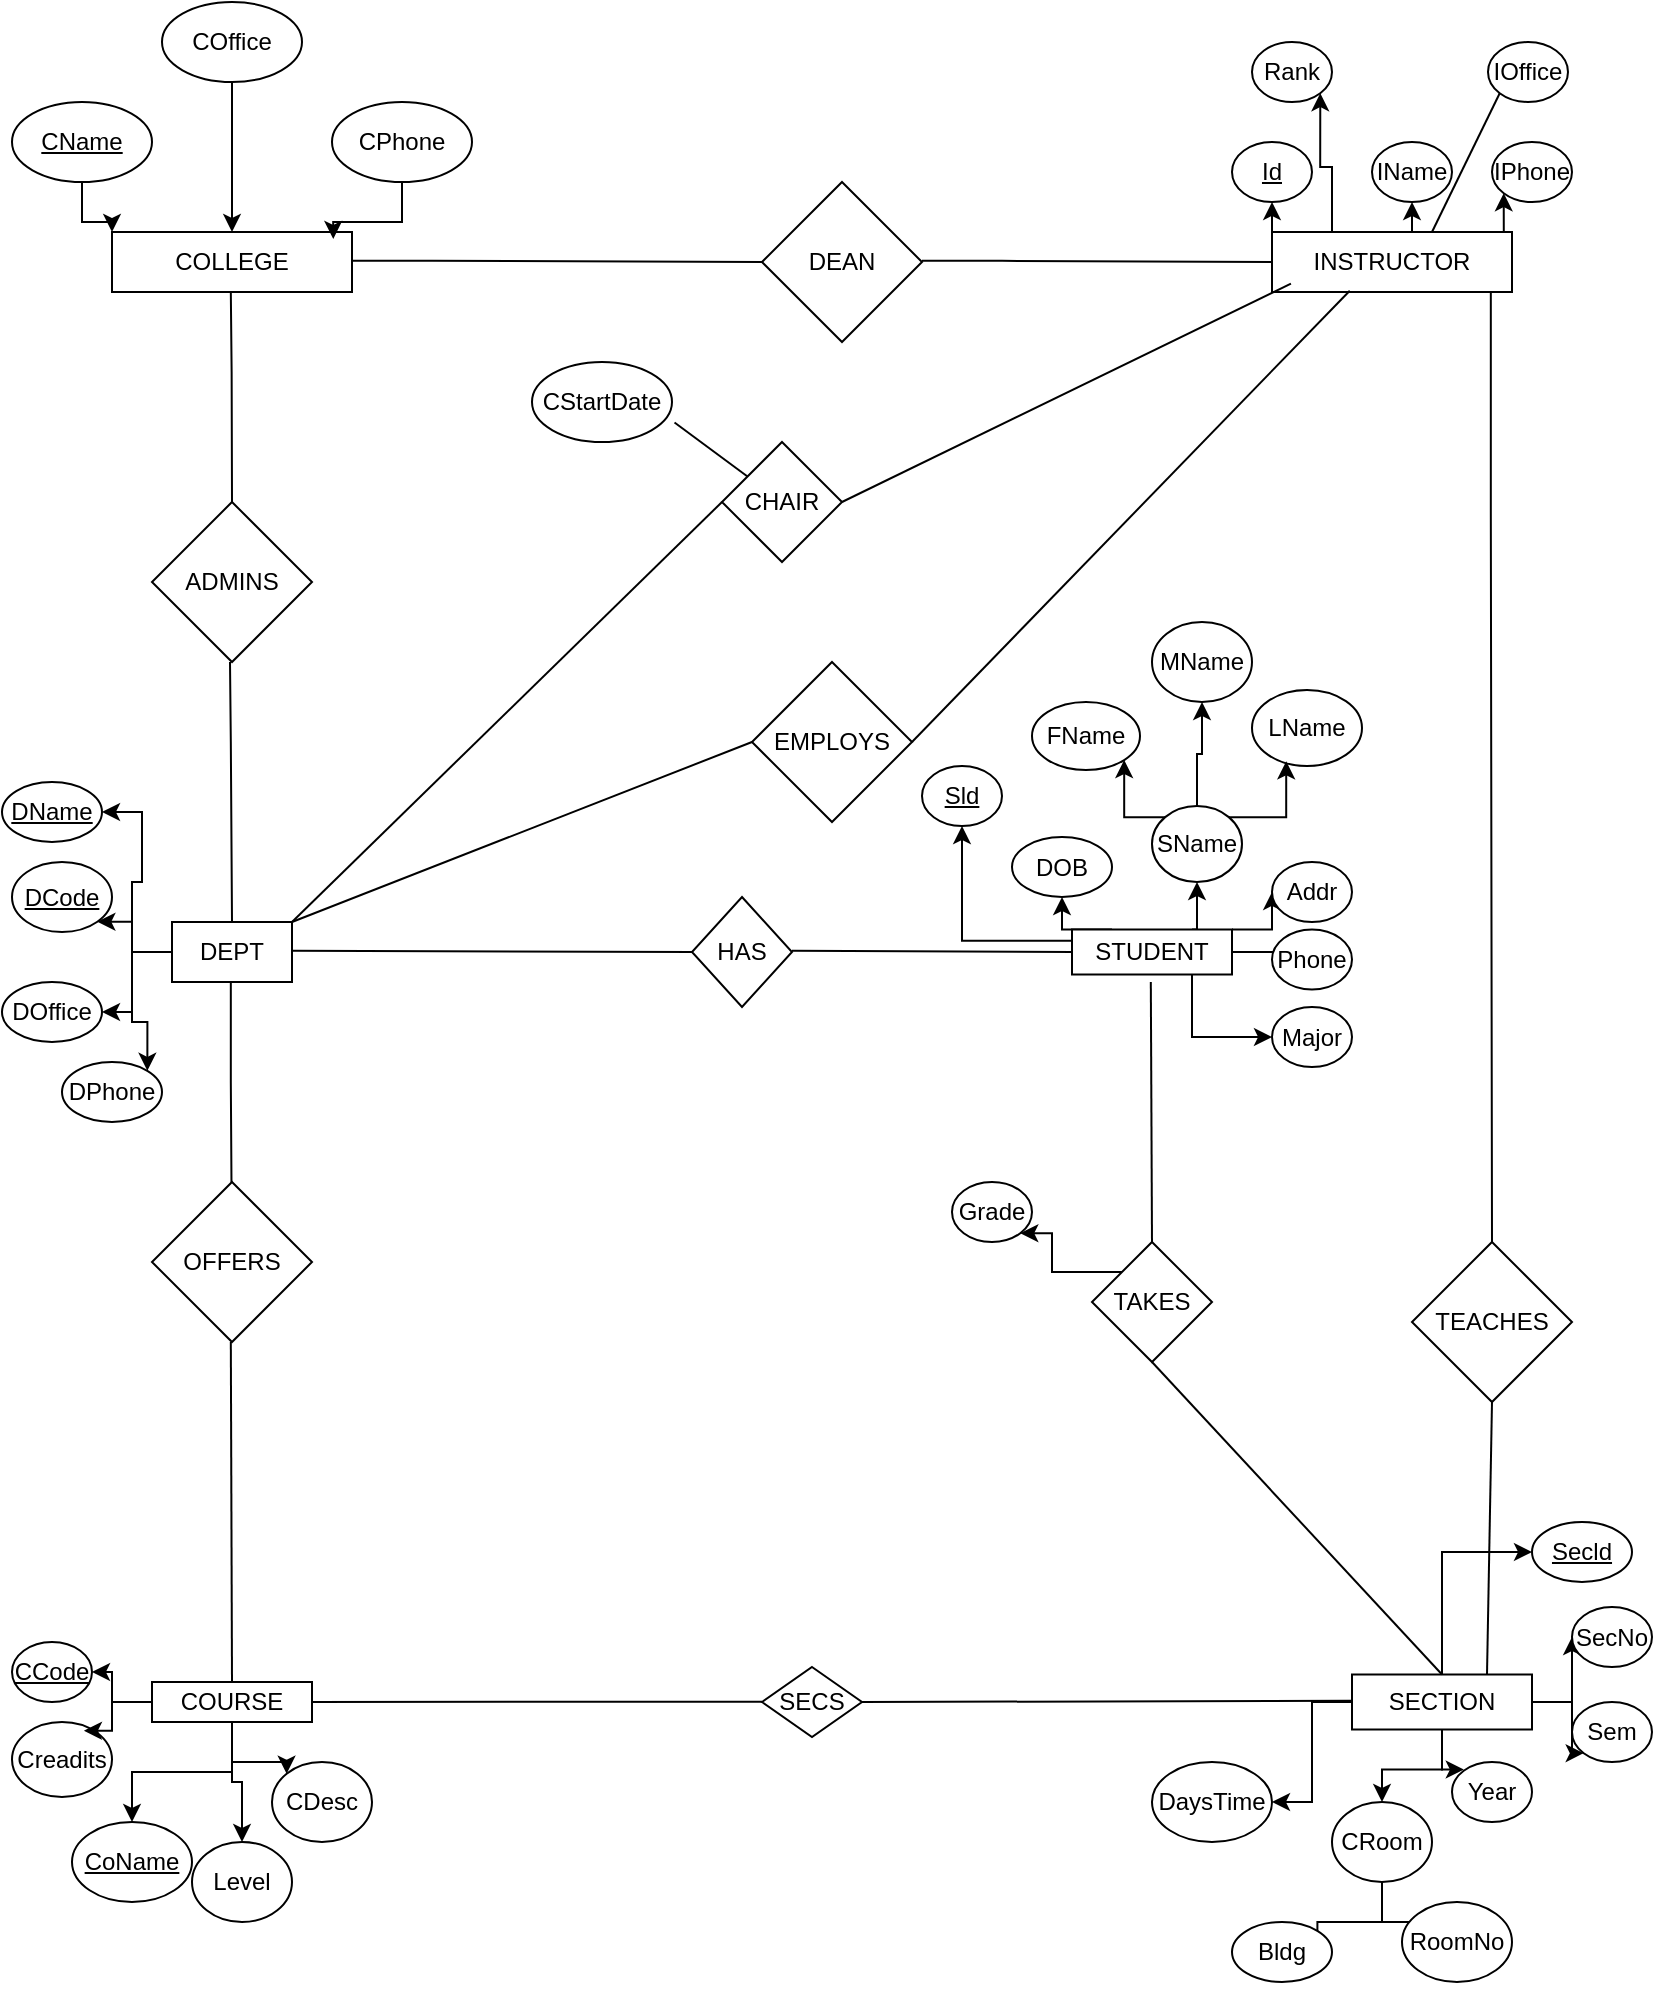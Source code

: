 <mxfile version="24.8.1">
  <diagram name="Page-1" id="UpC6zZpPmQkQuID6VJn3">
    <mxGraphModel dx="1687" dy="908" grid="1" gridSize="10" guides="1" tooltips="1" connect="1" arrows="1" fold="1" page="1" pageScale="1" pageWidth="850" pageHeight="1100" math="0" shadow="0">
      <root>
        <mxCell id="0" />
        <mxCell id="1" parent="0" />
        <mxCell id="8a59v6a5dDPZUjSK55P6-1" value="DEAN" style="rhombus;whiteSpace=wrap;html=1;" vertex="1" parent="1">
          <mxGeometry x="385" y="120" width="80" height="80" as="geometry" />
        </mxCell>
        <mxCell id="8a59v6a5dDPZUjSK55P6-127" style="edgeStyle=orthogonalEdgeStyle;rounded=0;orthogonalLoop=1;jettySize=auto;html=1;exitX=0;exitY=0;exitDx=0;exitDy=0;entryX=0.5;entryY=1;entryDx=0;entryDy=0;" edge="1" parent="1" source="8a59v6a5dDPZUjSK55P6-2" target="8a59v6a5dDPZUjSK55P6-47">
          <mxGeometry relative="1" as="geometry" />
        </mxCell>
        <mxCell id="8a59v6a5dDPZUjSK55P6-128" style="edgeStyle=orthogonalEdgeStyle;rounded=0;orthogonalLoop=1;jettySize=auto;html=1;exitX=1;exitY=0;exitDx=0;exitDy=0;entryX=0;entryY=1;entryDx=0;entryDy=0;" edge="1" parent="1" source="8a59v6a5dDPZUjSK55P6-2" target="8a59v6a5dDPZUjSK55P6-50">
          <mxGeometry relative="1" as="geometry" />
        </mxCell>
        <mxCell id="8a59v6a5dDPZUjSK55P6-130" style="edgeStyle=orthogonalEdgeStyle;rounded=0;orthogonalLoop=1;jettySize=auto;html=1;exitX=0.5;exitY=0;exitDx=0;exitDy=0;entryX=0.5;entryY=1;entryDx=0;entryDy=0;" edge="1" parent="1" source="8a59v6a5dDPZUjSK55P6-2" target="8a59v6a5dDPZUjSK55P6-44">
          <mxGeometry relative="1" as="geometry" />
        </mxCell>
        <mxCell id="8a59v6a5dDPZUjSK55P6-136" style="edgeStyle=orthogonalEdgeStyle;rounded=0;orthogonalLoop=1;jettySize=auto;html=1;exitX=0.25;exitY=0;exitDx=0;exitDy=0;entryX=1;entryY=1;entryDx=0;entryDy=0;" edge="1" parent="1" source="8a59v6a5dDPZUjSK55P6-2" target="8a59v6a5dDPZUjSK55P6-43">
          <mxGeometry relative="1" as="geometry" />
        </mxCell>
        <mxCell id="8a59v6a5dDPZUjSK55P6-2" value="INSTRUCTOR" style="rounded=0;whiteSpace=wrap;html=1;" vertex="1" parent="1">
          <mxGeometry x="640" y="145" width="120" height="30" as="geometry" />
        </mxCell>
        <mxCell id="8a59v6a5dDPZUjSK55P6-4" value="COLLEGE" style="rounded=0;whiteSpace=wrap;html=1;" vertex="1" parent="1">
          <mxGeometry x="60" y="145" width="120" height="30" as="geometry" />
        </mxCell>
        <mxCell id="8a59v6a5dDPZUjSK55P6-5" value="ADMINS" style="rhombus;whiteSpace=wrap;html=1;" vertex="1" parent="1">
          <mxGeometry x="80" y="280" width="80" height="80" as="geometry" />
        </mxCell>
        <mxCell id="8a59v6a5dDPZUjSK55P6-91" style="edgeStyle=orthogonalEdgeStyle;rounded=0;orthogonalLoop=1;jettySize=auto;html=1;entryX=1;entryY=0.5;entryDx=0;entryDy=0;" edge="1" parent="1" source="8a59v6a5dDPZUjSK55P6-6" target="8a59v6a5dDPZUjSK55P6-65">
          <mxGeometry relative="1" as="geometry" />
        </mxCell>
        <mxCell id="8a59v6a5dDPZUjSK55P6-92" style="edgeStyle=orthogonalEdgeStyle;rounded=0;orthogonalLoop=1;jettySize=auto;html=1;entryX=1;entryY=1;entryDx=0;entryDy=0;" edge="1" parent="1" source="8a59v6a5dDPZUjSK55P6-6" target="8a59v6a5dDPZUjSK55P6-66">
          <mxGeometry relative="1" as="geometry" />
        </mxCell>
        <mxCell id="8a59v6a5dDPZUjSK55P6-93" style="edgeStyle=orthogonalEdgeStyle;rounded=0;orthogonalLoop=1;jettySize=auto;html=1;entryX=1;entryY=0.5;entryDx=0;entryDy=0;" edge="1" parent="1" source="8a59v6a5dDPZUjSK55P6-6" target="8a59v6a5dDPZUjSK55P6-67">
          <mxGeometry relative="1" as="geometry" />
        </mxCell>
        <mxCell id="8a59v6a5dDPZUjSK55P6-96" style="edgeStyle=orthogonalEdgeStyle;rounded=0;orthogonalLoop=1;jettySize=auto;html=1;entryX=1;entryY=0;entryDx=0;entryDy=0;" edge="1" parent="1" source="8a59v6a5dDPZUjSK55P6-6" target="8a59v6a5dDPZUjSK55P6-68">
          <mxGeometry relative="1" as="geometry" />
        </mxCell>
        <mxCell id="8a59v6a5dDPZUjSK55P6-6" value="DEPT" style="rounded=0;whiteSpace=wrap;html=1;" vertex="1" parent="1">
          <mxGeometry x="90" y="490" width="60" height="30" as="geometry" />
        </mxCell>
        <mxCell id="8a59v6a5dDPZUjSK55P6-7" value="HAS" style="rhombus;whiteSpace=wrap;html=1;" vertex="1" parent="1">
          <mxGeometry x="350" y="477.5" width="50" height="55" as="geometry" />
        </mxCell>
        <mxCell id="8a59v6a5dDPZUjSK55P6-115" style="edgeStyle=orthogonalEdgeStyle;rounded=0;orthogonalLoop=1;jettySize=auto;html=1;exitX=1;exitY=0.5;exitDx=0;exitDy=0;entryX=0;entryY=0;entryDx=0;entryDy=0;" edge="1" parent="1" source="8a59v6a5dDPZUjSK55P6-8" target="8a59v6a5dDPZUjSK55P6-77">
          <mxGeometry relative="1" as="geometry" />
        </mxCell>
        <mxCell id="8a59v6a5dDPZUjSK55P6-117" style="edgeStyle=orthogonalEdgeStyle;rounded=0;orthogonalLoop=1;jettySize=auto;html=1;exitX=1;exitY=0;exitDx=0;exitDy=0;entryX=0;entryY=0.5;entryDx=0;entryDy=0;" edge="1" parent="1" source="8a59v6a5dDPZUjSK55P6-8" target="8a59v6a5dDPZUjSK55P6-75">
          <mxGeometry relative="1" as="geometry" />
        </mxCell>
        <mxCell id="8a59v6a5dDPZUjSK55P6-119" style="edgeStyle=orthogonalEdgeStyle;rounded=0;orthogonalLoop=1;jettySize=auto;html=1;exitX=0.75;exitY=1;exitDx=0;exitDy=0;entryX=0;entryY=0.5;entryDx=0;entryDy=0;" edge="1" parent="1" source="8a59v6a5dDPZUjSK55P6-8" target="8a59v6a5dDPZUjSK55P6-72">
          <mxGeometry relative="1" as="geometry" />
        </mxCell>
        <mxCell id="8a59v6a5dDPZUjSK55P6-120" style="edgeStyle=orthogonalEdgeStyle;rounded=0;orthogonalLoop=1;jettySize=auto;html=1;exitX=0.25;exitY=0;exitDx=0;exitDy=0;entryX=0.5;entryY=1;entryDx=0;entryDy=0;" edge="1" parent="1" source="8a59v6a5dDPZUjSK55P6-8" target="8a59v6a5dDPZUjSK55P6-71">
          <mxGeometry relative="1" as="geometry" />
        </mxCell>
        <mxCell id="8a59v6a5dDPZUjSK55P6-121" style="edgeStyle=orthogonalEdgeStyle;rounded=0;orthogonalLoop=1;jettySize=auto;html=1;exitX=0.75;exitY=0;exitDx=0;exitDy=0;entryX=0.5;entryY=1;entryDx=0;entryDy=0;" edge="1" parent="1" source="8a59v6a5dDPZUjSK55P6-8" target="8a59v6a5dDPZUjSK55P6-78">
          <mxGeometry relative="1" as="geometry" />
        </mxCell>
        <mxCell id="8a59v6a5dDPZUjSK55P6-122" style="edgeStyle=orthogonalEdgeStyle;rounded=0;orthogonalLoop=1;jettySize=auto;html=1;exitX=0;exitY=0.25;exitDx=0;exitDy=0;entryX=0.5;entryY=1;entryDx=0;entryDy=0;" edge="1" parent="1" source="8a59v6a5dDPZUjSK55P6-8" target="8a59v6a5dDPZUjSK55P6-70">
          <mxGeometry relative="1" as="geometry" />
        </mxCell>
        <mxCell id="8a59v6a5dDPZUjSK55P6-8" value="STUDENT" style="rounded=0;whiteSpace=wrap;html=1;" vertex="1" parent="1">
          <mxGeometry x="540" y="493.75" width="80" height="22.5" as="geometry" />
        </mxCell>
        <mxCell id="8a59v6a5dDPZUjSK55P6-9" value="EMPLOYS" style="rhombus;whiteSpace=wrap;html=1;" vertex="1" parent="1">
          <mxGeometry x="380" y="360" width="80" height="80" as="geometry" />
        </mxCell>
        <mxCell id="8a59v6a5dDPZUjSK55P6-10" value="CHAIR" style="rhombus;whiteSpace=wrap;html=1;" vertex="1" parent="1">
          <mxGeometry x="365" y="250" width="60" height="60" as="geometry" />
        </mxCell>
        <mxCell id="8a59v6a5dDPZUjSK55P6-11" value="OFFERS" style="rhombus;whiteSpace=wrap;html=1;" vertex="1" parent="1">
          <mxGeometry x="80" y="620" width="80" height="80" as="geometry" />
        </mxCell>
        <mxCell id="8a59v6a5dDPZUjSK55P6-97" style="edgeStyle=orthogonalEdgeStyle;rounded=0;orthogonalLoop=1;jettySize=auto;html=1;entryX=1;entryY=0.5;entryDx=0;entryDy=0;" edge="1" parent="1" source="8a59v6a5dDPZUjSK55P6-12" target="8a59v6a5dDPZUjSK55P6-64">
          <mxGeometry relative="1" as="geometry" />
        </mxCell>
        <mxCell id="8a59v6a5dDPZUjSK55P6-100" style="edgeStyle=orthogonalEdgeStyle;rounded=0;orthogonalLoop=1;jettySize=auto;html=1;" edge="1" parent="1" source="8a59v6a5dDPZUjSK55P6-12" target="8a59v6a5dDPZUjSK55P6-62">
          <mxGeometry relative="1" as="geometry" />
        </mxCell>
        <mxCell id="8a59v6a5dDPZUjSK55P6-101" style="edgeStyle=orthogonalEdgeStyle;rounded=0;orthogonalLoop=1;jettySize=auto;html=1;entryX=0.5;entryY=0;entryDx=0;entryDy=0;" edge="1" parent="1" source="8a59v6a5dDPZUjSK55P6-12" target="8a59v6a5dDPZUjSK55P6-61">
          <mxGeometry relative="1" as="geometry" />
        </mxCell>
        <mxCell id="8a59v6a5dDPZUjSK55P6-103" style="edgeStyle=orthogonalEdgeStyle;rounded=0;orthogonalLoop=1;jettySize=auto;html=1;entryX=0;entryY=0;entryDx=0;entryDy=0;" edge="1" parent="1" source="8a59v6a5dDPZUjSK55P6-12" target="8a59v6a5dDPZUjSK55P6-60">
          <mxGeometry relative="1" as="geometry" />
        </mxCell>
        <mxCell id="8a59v6a5dDPZUjSK55P6-12" value="COURSE" style="rounded=0;whiteSpace=wrap;html=1;" vertex="1" parent="1">
          <mxGeometry x="80" y="870" width="80" height="20" as="geometry" />
        </mxCell>
        <mxCell id="8a59v6a5dDPZUjSK55P6-13" value="SECS" style="rhombus;whiteSpace=wrap;html=1;" vertex="1" parent="1">
          <mxGeometry x="385" y="862.5" width="50" height="35" as="geometry" />
        </mxCell>
        <mxCell id="8a59v6a5dDPZUjSK55P6-104" style="edgeStyle=orthogonalEdgeStyle;rounded=0;orthogonalLoop=1;jettySize=auto;html=1;entryX=0;entryY=0.5;entryDx=0;entryDy=0;" edge="1" parent="1" source="8a59v6a5dDPZUjSK55P6-14" target="8a59v6a5dDPZUjSK55P6-51">
          <mxGeometry relative="1" as="geometry" />
        </mxCell>
        <mxCell id="8a59v6a5dDPZUjSK55P6-106" style="edgeStyle=orthogonalEdgeStyle;rounded=0;orthogonalLoop=1;jettySize=auto;html=1;entryX=0;entryY=0.5;entryDx=0;entryDy=0;" edge="1" parent="1" source="8a59v6a5dDPZUjSK55P6-14" target="8a59v6a5dDPZUjSK55P6-53">
          <mxGeometry relative="1" as="geometry" />
        </mxCell>
        <mxCell id="8a59v6a5dDPZUjSK55P6-107" style="edgeStyle=orthogonalEdgeStyle;rounded=0;orthogonalLoop=1;jettySize=auto;html=1;entryX=0;entryY=1;entryDx=0;entryDy=0;" edge="1" parent="1" source="8a59v6a5dDPZUjSK55P6-14" target="8a59v6a5dDPZUjSK55P6-54">
          <mxGeometry relative="1" as="geometry" />
        </mxCell>
        <mxCell id="8a59v6a5dDPZUjSK55P6-108" style="edgeStyle=orthogonalEdgeStyle;rounded=0;orthogonalLoop=1;jettySize=auto;html=1;entryX=0;entryY=0;entryDx=0;entryDy=0;" edge="1" parent="1" source="8a59v6a5dDPZUjSK55P6-14" target="8a59v6a5dDPZUjSK55P6-55">
          <mxGeometry relative="1" as="geometry" />
        </mxCell>
        <mxCell id="8a59v6a5dDPZUjSK55P6-109" style="edgeStyle=orthogonalEdgeStyle;rounded=0;orthogonalLoop=1;jettySize=auto;html=1;entryX=1;entryY=0.5;entryDx=0;entryDy=0;" edge="1" parent="1" source="8a59v6a5dDPZUjSK55P6-14" target="8a59v6a5dDPZUjSK55P6-57">
          <mxGeometry relative="1" as="geometry" />
        </mxCell>
        <mxCell id="8a59v6a5dDPZUjSK55P6-110" style="edgeStyle=orthogonalEdgeStyle;rounded=0;orthogonalLoop=1;jettySize=auto;html=1;entryX=0.5;entryY=0;entryDx=0;entryDy=0;" edge="1" parent="1" source="8a59v6a5dDPZUjSK55P6-14" target="8a59v6a5dDPZUjSK55P6-56">
          <mxGeometry relative="1" as="geometry" />
        </mxCell>
        <mxCell id="8a59v6a5dDPZUjSK55P6-14" value="SECTION" style="rounded=0;whiteSpace=wrap;html=1;" vertex="1" parent="1">
          <mxGeometry x="680" y="866.25" width="90" height="27.5" as="geometry" />
        </mxCell>
        <mxCell id="8a59v6a5dDPZUjSK55P6-15" value="TEACHES" style="rhombus;whiteSpace=wrap;html=1;" vertex="1" parent="1">
          <mxGeometry x="710" y="650" width="80" height="80" as="geometry" />
        </mxCell>
        <mxCell id="8a59v6a5dDPZUjSK55P6-126" style="edgeStyle=orthogonalEdgeStyle;rounded=0;orthogonalLoop=1;jettySize=auto;html=1;exitX=0;exitY=0;exitDx=0;exitDy=0;entryX=1;entryY=1;entryDx=0;entryDy=0;" edge="1" parent="1" source="8a59v6a5dDPZUjSK55P6-16" target="8a59v6a5dDPZUjSK55P6-79">
          <mxGeometry relative="1" as="geometry" />
        </mxCell>
        <mxCell id="8a59v6a5dDPZUjSK55P6-16" value="TAKES" style="rhombus;whiteSpace=wrap;html=1;" vertex="1" parent="1">
          <mxGeometry x="550" y="650" width="60" height="60" as="geometry" />
        </mxCell>
        <mxCell id="8a59v6a5dDPZUjSK55P6-19" value="" style="endArrow=none;html=1;rounded=0;entryX=0;entryY=0.5;entryDx=0;entryDy=0;" edge="1" parent="1" target="8a59v6a5dDPZUjSK55P6-1">
          <mxGeometry width="50" height="50" relative="1" as="geometry">
            <mxPoint x="180" y="159.41" as="sourcePoint" />
            <mxPoint x="240" y="159.41" as="targetPoint" />
            <Array as="points">
              <mxPoint x="220" y="159.41" />
            </Array>
          </mxGeometry>
        </mxCell>
        <mxCell id="8a59v6a5dDPZUjSK55P6-20" value="" style="endArrow=none;html=1;rounded=0;entryX=0;entryY=0.5;entryDx=0;entryDy=0;" edge="1" parent="1" target="8a59v6a5dDPZUjSK55P6-2">
          <mxGeometry width="50" height="50" relative="1" as="geometry">
            <mxPoint x="465" y="159.41" as="sourcePoint" />
            <mxPoint x="600" y="160.41" as="targetPoint" />
            <Array as="points">
              <mxPoint x="505" y="159.41" />
            </Array>
          </mxGeometry>
        </mxCell>
        <mxCell id="8a59v6a5dDPZUjSK55P6-21" value="" style="endArrow=none;html=1;rounded=0;exitX=0.5;exitY=0;exitDx=0;exitDy=0;" edge="1" parent="1" source="8a59v6a5dDPZUjSK55P6-15">
          <mxGeometry width="50" height="50" relative="1" as="geometry">
            <mxPoint x="749.41" y="335" as="sourcePoint" />
            <mxPoint x="749.41" y="175" as="targetPoint" />
            <Array as="points">
              <mxPoint x="749.41" y="285" />
            </Array>
          </mxGeometry>
        </mxCell>
        <mxCell id="8a59v6a5dDPZUjSK55P6-23" value="" style="endArrow=none;html=1;rounded=0;exitX=0.75;exitY=0;exitDx=0;exitDy=0;" edge="1" parent="1" source="8a59v6a5dDPZUjSK55P6-14">
          <mxGeometry width="50" height="50" relative="1" as="geometry">
            <mxPoint x="750" y="830" as="sourcePoint" />
            <mxPoint x="750" y="730" as="targetPoint" />
          </mxGeometry>
        </mxCell>
        <mxCell id="8a59v6a5dDPZUjSK55P6-24" value="" style="endArrow=none;html=1;rounded=0;exitX=1;exitY=0.5;exitDx=0;exitDy=0;" edge="1" parent="1" source="8a59v6a5dDPZUjSK55P6-13">
          <mxGeometry width="50" height="50" relative="1" as="geometry">
            <mxPoint x="590" y="879.41" as="sourcePoint" />
            <mxPoint x="680" y="879.41" as="targetPoint" />
          </mxGeometry>
        </mxCell>
        <mxCell id="8a59v6a5dDPZUjSK55P6-25" value="" style="endArrow=none;html=1;rounded=0;exitX=1;exitY=0.5;exitDx=0;exitDy=0;" edge="1" parent="1" source="8a59v6a5dDPZUjSK55P6-12">
          <mxGeometry width="50" height="50" relative="1" as="geometry">
            <mxPoint x="215" y="879.41" as="sourcePoint" />
            <mxPoint x="385" y="879.82" as="targetPoint" />
          </mxGeometry>
        </mxCell>
        <mxCell id="8a59v6a5dDPZUjSK55P6-26" value="" style="endArrow=none;html=1;rounded=0;exitX=0.5;exitY=0;exitDx=0;exitDy=0;" edge="1" parent="1" source="8a59v6a5dDPZUjSK55P6-12">
          <mxGeometry width="50" height="50" relative="1" as="geometry">
            <mxPoint x="119.41" y="770" as="sourcePoint" />
            <mxPoint x="119.41" y="700" as="targetPoint" />
          </mxGeometry>
        </mxCell>
        <mxCell id="8a59v6a5dDPZUjSK55P6-27" value="" style="endArrow=none;html=1;rounded=0;" edge="1" parent="1" source="8a59v6a5dDPZUjSK55P6-11">
          <mxGeometry width="50" height="50" relative="1" as="geometry">
            <mxPoint x="119" y="600" as="sourcePoint" />
            <mxPoint x="119.41" y="520" as="targetPoint" />
            <Array as="points">
              <mxPoint x="119.41" y="570" />
            </Array>
          </mxGeometry>
        </mxCell>
        <mxCell id="8a59v6a5dDPZUjSK55P6-29" value="" style="endArrow=none;html=1;rounded=0;exitX=0.5;exitY=0;exitDx=0;exitDy=0;" edge="1" parent="1" source="8a59v6a5dDPZUjSK55P6-6">
          <mxGeometry width="50" height="50" relative="1" as="geometry">
            <mxPoint x="120" y="450" as="sourcePoint" />
            <mxPoint x="119" y="360" as="targetPoint" />
            <Array as="points">
              <mxPoint x="119.41" y="400" />
            </Array>
          </mxGeometry>
        </mxCell>
        <mxCell id="8a59v6a5dDPZUjSK55P6-30" value="" style="endArrow=none;html=1;rounded=0;exitX=0.5;exitY=0;exitDx=0;exitDy=0;" edge="1" parent="1" source="8a59v6a5dDPZUjSK55P6-5">
          <mxGeometry width="50" height="50" relative="1" as="geometry">
            <mxPoint x="119" y="270" as="sourcePoint" />
            <mxPoint x="119.41" y="175" as="targetPoint" />
            <Array as="points">
              <mxPoint x="119.82" y="215" />
            </Array>
          </mxGeometry>
        </mxCell>
        <mxCell id="8a59v6a5dDPZUjSK55P6-31" value="" style="endArrow=none;html=1;rounded=0;entryX=0;entryY=0.5;entryDx=0;entryDy=0;" edge="1" parent="1" target="8a59v6a5dDPZUjSK55P6-7">
          <mxGeometry width="50" height="50" relative="1" as="geometry">
            <mxPoint x="150" y="504.41" as="sourcePoint" />
            <mxPoint x="240" y="504.41" as="targetPoint" />
          </mxGeometry>
        </mxCell>
        <mxCell id="8a59v6a5dDPZUjSK55P6-32" value="" style="endArrow=none;html=1;rounded=0;" edge="1" parent="1">
          <mxGeometry width="50" height="50" relative="1" as="geometry">
            <mxPoint x="400" y="504.41" as="sourcePoint" />
            <mxPoint x="540" y="505" as="targetPoint" />
          </mxGeometry>
        </mxCell>
        <mxCell id="8a59v6a5dDPZUjSK55P6-33" value="" style="endArrow=none;html=1;rounded=0;exitX=0.5;exitY=0;exitDx=0;exitDy=0;" edge="1" parent="1" source="8a59v6a5dDPZUjSK55P6-16">
          <mxGeometry width="50" height="50" relative="1" as="geometry">
            <mxPoint x="579.41" y="625" as="sourcePoint" />
            <mxPoint x="579.41" y="520" as="targetPoint" />
          </mxGeometry>
        </mxCell>
        <mxCell id="8a59v6a5dDPZUjSK55P6-34" value="" style="endArrow=none;html=1;rounded=0;exitX=0.5;exitY=0;exitDx=0;exitDy=0;" edge="1" parent="1" source="8a59v6a5dDPZUjSK55P6-14">
          <mxGeometry width="50" height="50" relative="1" as="geometry">
            <mxPoint x="650" y="790" as="sourcePoint" />
            <mxPoint x="580" y="710" as="targetPoint" />
          </mxGeometry>
        </mxCell>
        <mxCell id="8a59v6a5dDPZUjSK55P6-35" value="" style="endArrow=none;html=1;rounded=0;entryX=0.324;entryY=0.978;entryDx=0;entryDy=0;entryPerimeter=0;" edge="1" parent="1" target="8a59v6a5dDPZUjSK55P6-2">
          <mxGeometry width="50" height="50" relative="1" as="geometry">
            <mxPoint x="460" y="400" as="sourcePoint" />
            <mxPoint x="510" y="350" as="targetPoint" />
          </mxGeometry>
        </mxCell>
        <mxCell id="8a59v6a5dDPZUjSK55P6-36" value="" style="endArrow=none;html=1;rounded=0;entryX=0.079;entryY=0.861;entryDx=0;entryDy=0;entryPerimeter=0;" edge="1" parent="1" target="8a59v6a5dDPZUjSK55P6-2">
          <mxGeometry width="50" height="50" relative="1" as="geometry">
            <mxPoint x="425" y="280" as="sourcePoint" />
            <mxPoint x="574" y="124" as="targetPoint" />
          </mxGeometry>
        </mxCell>
        <mxCell id="8a59v6a5dDPZUjSK55P6-37" value="" style="endArrow=none;html=1;rounded=0;entryX=0;entryY=0.5;entryDx=0;entryDy=0;" edge="1" parent="1" target="8a59v6a5dDPZUjSK55P6-10">
          <mxGeometry width="50" height="50" relative="1" as="geometry">
            <mxPoint x="150" y="490" as="sourcePoint" />
            <mxPoint x="369" y="264" as="targetPoint" />
          </mxGeometry>
        </mxCell>
        <mxCell id="8a59v6a5dDPZUjSK55P6-38" value="" style="endArrow=none;html=1;rounded=0;entryX=0;entryY=0.5;entryDx=0;entryDy=0;" edge="1" parent="1" target="8a59v6a5dDPZUjSK55P6-9">
          <mxGeometry width="50" height="50" relative="1" as="geometry">
            <mxPoint x="150" y="490" as="sourcePoint" />
            <mxPoint x="375" y="290" as="targetPoint" />
          </mxGeometry>
        </mxCell>
        <mxCell id="8a59v6a5dDPZUjSK55P6-39" value="CPhone" style="ellipse;whiteSpace=wrap;html=1;" vertex="1" parent="1">
          <mxGeometry x="170" y="80" width="70" height="40" as="geometry" />
        </mxCell>
        <mxCell id="8a59v6a5dDPZUjSK55P6-90" style="edgeStyle=orthogonalEdgeStyle;rounded=0;orthogonalLoop=1;jettySize=auto;html=1;entryX=0.5;entryY=0;entryDx=0;entryDy=0;" edge="1" parent="1" source="8a59v6a5dDPZUjSK55P6-40" target="8a59v6a5dDPZUjSK55P6-4">
          <mxGeometry relative="1" as="geometry" />
        </mxCell>
        <mxCell id="8a59v6a5dDPZUjSK55P6-40" value="COffice" style="ellipse;whiteSpace=wrap;html=1;" vertex="1" parent="1">
          <mxGeometry x="85" y="30" width="70" height="40" as="geometry" />
        </mxCell>
        <mxCell id="8a59v6a5dDPZUjSK55P6-88" style="edgeStyle=orthogonalEdgeStyle;rounded=0;orthogonalLoop=1;jettySize=auto;html=1;entryX=0;entryY=0;entryDx=0;entryDy=0;" edge="1" parent="1" source="8a59v6a5dDPZUjSK55P6-41" target="8a59v6a5dDPZUjSK55P6-4">
          <mxGeometry relative="1" as="geometry" />
        </mxCell>
        <mxCell id="8a59v6a5dDPZUjSK55P6-41" value="CName" style="ellipse;whiteSpace=wrap;html=1;fontStyle=4" vertex="1" parent="1">
          <mxGeometry x="10" y="80" width="70" height="40" as="geometry" />
        </mxCell>
        <mxCell id="8a59v6a5dDPZUjSK55P6-42" value="CStartDate" style="ellipse;whiteSpace=wrap;html=1;" vertex="1" parent="1">
          <mxGeometry x="270" y="210" width="70" height="40" as="geometry" />
        </mxCell>
        <mxCell id="8a59v6a5dDPZUjSK55P6-43" value="Rank" style="ellipse;whiteSpace=wrap;html=1;" vertex="1" parent="1">
          <mxGeometry x="630" y="50" width="40" height="30" as="geometry" />
        </mxCell>
        <mxCell id="8a59v6a5dDPZUjSK55P6-44" value="IName" style="ellipse;whiteSpace=wrap;html=1;" vertex="1" parent="1">
          <mxGeometry x="690" y="100" width="40" height="30" as="geometry" />
        </mxCell>
        <mxCell id="8a59v6a5dDPZUjSK55P6-45" value="IOffice" style="ellipse;whiteSpace=wrap;html=1;" vertex="1" parent="1">
          <mxGeometry x="748" y="50" width="40" height="30" as="geometry" />
        </mxCell>
        <mxCell id="8a59v6a5dDPZUjSK55P6-47" value="Id" style="ellipse;whiteSpace=wrap;html=1;fontStyle=4" vertex="1" parent="1">
          <mxGeometry x="620" y="100" width="40" height="30" as="geometry" />
        </mxCell>
        <mxCell id="8a59v6a5dDPZUjSK55P6-50" value="IPhone" style="ellipse;whiteSpace=wrap;html=1;" vertex="1" parent="1">
          <mxGeometry x="750" y="100" width="40" height="30" as="geometry" />
        </mxCell>
        <mxCell id="8a59v6a5dDPZUjSK55P6-51" value="Secld" style="ellipse;whiteSpace=wrap;html=1;fontStyle=4" vertex="1" parent="1">
          <mxGeometry x="770" y="790" width="50" height="30" as="geometry" />
        </mxCell>
        <mxCell id="8a59v6a5dDPZUjSK55P6-53" value="SecNo" style="ellipse;whiteSpace=wrap;html=1;" vertex="1" parent="1">
          <mxGeometry x="790" y="832.5" width="40" height="30" as="geometry" />
        </mxCell>
        <mxCell id="8a59v6a5dDPZUjSK55P6-54" value="Sem" style="ellipse;whiteSpace=wrap;html=1;" vertex="1" parent="1">
          <mxGeometry x="790" y="880" width="40" height="30" as="geometry" />
        </mxCell>
        <mxCell id="8a59v6a5dDPZUjSK55P6-55" value="Year" style="ellipse;whiteSpace=wrap;html=1;" vertex="1" parent="1">
          <mxGeometry x="730" y="910" width="40" height="30" as="geometry" />
        </mxCell>
        <mxCell id="8a59v6a5dDPZUjSK55P6-111" style="edgeStyle=orthogonalEdgeStyle;rounded=0;orthogonalLoop=1;jettySize=auto;html=1;entryX=1;entryY=1;entryDx=0;entryDy=0;" edge="1" parent="1" source="8a59v6a5dDPZUjSK55P6-56" target="8a59v6a5dDPZUjSK55P6-59">
          <mxGeometry relative="1" as="geometry" />
        </mxCell>
        <mxCell id="8a59v6a5dDPZUjSK55P6-112" style="edgeStyle=orthogonalEdgeStyle;rounded=0;orthogonalLoop=1;jettySize=auto;html=1;entryX=0.5;entryY=0;entryDx=0;entryDy=0;" edge="1" parent="1" source="8a59v6a5dDPZUjSK55P6-56" target="8a59v6a5dDPZUjSK55P6-58">
          <mxGeometry relative="1" as="geometry" />
        </mxCell>
        <mxCell id="8a59v6a5dDPZUjSK55P6-56" value="CRoom" style="ellipse;whiteSpace=wrap;html=1;" vertex="1" parent="1">
          <mxGeometry x="670" y="930" width="50" height="40" as="geometry" />
        </mxCell>
        <mxCell id="8a59v6a5dDPZUjSK55P6-57" value="DaysTime" style="ellipse;whiteSpace=wrap;html=1;" vertex="1" parent="1">
          <mxGeometry x="580" y="910" width="60" height="40" as="geometry" />
        </mxCell>
        <mxCell id="8a59v6a5dDPZUjSK55P6-58" value="RoomNo" style="ellipse;whiteSpace=wrap;html=1;" vertex="1" parent="1">
          <mxGeometry x="705" y="980" width="55" height="40" as="geometry" />
        </mxCell>
        <mxCell id="8a59v6a5dDPZUjSK55P6-59" value="Bldg" style="ellipse;whiteSpace=wrap;html=1;" vertex="1" parent="1">
          <mxGeometry x="620" y="990" width="50" height="30" as="geometry" />
        </mxCell>
        <mxCell id="8a59v6a5dDPZUjSK55P6-60" value="CDesc" style="ellipse;whiteSpace=wrap;html=1;" vertex="1" parent="1">
          <mxGeometry x="140" y="910" width="50" height="40" as="geometry" />
        </mxCell>
        <mxCell id="8a59v6a5dDPZUjSK55P6-61" value="Level" style="ellipse;whiteSpace=wrap;html=1;" vertex="1" parent="1">
          <mxGeometry x="100" y="950" width="50" height="40" as="geometry" />
        </mxCell>
        <mxCell id="8a59v6a5dDPZUjSK55P6-62" value="CoName" style="ellipse;whiteSpace=wrap;html=1;fontStyle=4" vertex="1" parent="1">
          <mxGeometry x="40" y="940" width="60" height="40" as="geometry" />
        </mxCell>
        <mxCell id="8a59v6a5dDPZUjSK55P6-63" value="Creadits" style="ellipse;whiteSpace=wrap;html=1;" vertex="1" parent="1">
          <mxGeometry x="10" y="890" width="50" height="37.5" as="geometry" />
        </mxCell>
        <mxCell id="8a59v6a5dDPZUjSK55P6-64" value="CCode" style="ellipse;whiteSpace=wrap;html=1;fontStyle=4" vertex="1" parent="1">
          <mxGeometry x="10" y="850" width="40" height="30" as="geometry" />
        </mxCell>
        <mxCell id="8a59v6a5dDPZUjSK55P6-65" value="DName" style="ellipse;whiteSpace=wrap;html=1;fontStyle=4" vertex="1" parent="1">
          <mxGeometry x="5" y="420" width="50" height="30" as="geometry" />
        </mxCell>
        <mxCell id="8a59v6a5dDPZUjSK55P6-66" value="DCode" style="ellipse;whiteSpace=wrap;html=1;fontStyle=4" vertex="1" parent="1">
          <mxGeometry x="10" y="460" width="50" height="35" as="geometry" />
        </mxCell>
        <mxCell id="8a59v6a5dDPZUjSK55P6-67" value="DOffice" style="ellipse;whiteSpace=wrap;html=1;fontStyle=0" vertex="1" parent="1">
          <mxGeometry x="5" y="520" width="50" height="30" as="geometry" />
        </mxCell>
        <mxCell id="8a59v6a5dDPZUjSK55P6-68" value="DPhone" style="ellipse;whiteSpace=wrap;html=1;" vertex="1" parent="1">
          <mxGeometry x="35" y="560" width="50" height="30" as="geometry" />
        </mxCell>
        <mxCell id="8a59v6a5dDPZUjSK55P6-69" value="FName" style="ellipse;whiteSpace=wrap;html=1;direction=south;" vertex="1" parent="1">
          <mxGeometry x="520" y="380" width="54" height="34" as="geometry" />
        </mxCell>
        <mxCell id="8a59v6a5dDPZUjSK55P6-70" value="Sld" style="ellipse;whiteSpace=wrap;html=1;fontStyle=4" vertex="1" parent="1">
          <mxGeometry x="465" y="412" width="40" height="30" as="geometry" />
        </mxCell>
        <mxCell id="8a59v6a5dDPZUjSK55P6-71" value="DOB" style="ellipse;whiteSpace=wrap;html=1;" vertex="1" parent="1">
          <mxGeometry x="510" y="447.5" width="50" height="30" as="geometry" />
        </mxCell>
        <mxCell id="8a59v6a5dDPZUjSK55P6-72" value="Major" style="ellipse;whiteSpace=wrap;html=1;" vertex="1" parent="1">
          <mxGeometry x="640" y="532.5" width="40" height="30" as="geometry" />
        </mxCell>
        <mxCell id="8a59v6a5dDPZUjSK55P6-73" value="MName" style="ellipse;whiteSpace=wrap;html=1;" vertex="1" parent="1">
          <mxGeometry x="580" y="340" width="50" height="40" as="geometry" />
        </mxCell>
        <mxCell id="8a59v6a5dDPZUjSK55P6-74" value="LName" style="ellipse;whiteSpace=wrap;html=1;" vertex="1" parent="1">
          <mxGeometry x="630" y="374" width="55" height="38" as="geometry" />
        </mxCell>
        <mxCell id="8a59v6a5dDPZUjSK55P6-75" value="Addr" style="ellipse;whiteSpace=wrap;html=1;" vertex="1" parent="1">
          <mxGeometry x="640" y="460" width="40" height="30" as="geometry" />
        </mxCell>
        <mxCell id="8a59v6a5dDPZUjSK55P6-77" value="Phone" style="ellipse;whiteSpace=wrap;html=1;" vertex="1" parent="1">
          <mxGeometry x="640" y="493.75" width="40" height="30" as="geometry" />
        </mxCell>
        <mxCell id="8a59v6a5dDPZUjSK55P6-124" style="edgeStyle=orthogonalEdgeStyle;rounded=0;orthogonalLoop=1;jettySize=auto;html=1;exitX=0.5;exitY=0;exitDx=0;exitDy=0;" edge="1" parent="1" source="8a59v6a5dDPZUjSK55P6-78" target="8a59v6a5dDPZUjSK55P6-73">
          <mxGeometry relative="1" as="geometry" />
        </mxCell>
        <mxCell id="8a59v6a5dDPZUjSK55P6-125" style="edgeStyle=orthogonalEdgeStyle;rounded=0;orthogonalLoop=1;jettySize=auto;html=1;exitX=0;exitY=0;exitDx=0;exitDy=0;entryX=1;entryY=0;entryDx=0;entryDy=0;" edge="1" parent="1" source="8a59v6a5dDPZUjSK55P6-78" target="8a59v6a5dDPZUjSK55P6-69">
          <mxGeometry relative="1" as="geometry" />
        </mxCell>
        <mxCell id="8a59v6a5dDPZUjSK55P6-78" value="SName" style="ellipse;whiteSpace=wrap;html=1;" vertex="1" parent="1">
          <mxGeometry x="580" y="432" width="45" height="38" as="geometry" />
        </mxCell>
        <mxCell id="8a59v6a5dDPZUjSK55P6-79" value="Grade" style="ellipse;whiteSpace=wrap;html=1;" vertex="1" parent="1">
          <mxGeometry x="480" y="620" width="40" height="30" as="geometry" />
        </mxCell>
        <mxCell id="8a59v6a5dDPZUjSK55P6-80" value="" style="endArrow=none;html=1;rounded=0;exitX=1.018;exitY=0.756;exitDx=0;exitDy=0;exitPerimeter=0;" edge="1" parent="1" source="8a59v6a5dDPZUjSK55P6-42" target="8a59v6a5dDPZUjSK55P6-10">
          <mxGeometry width="50" height="50" relative="1" as="geometry">
            <mxPoint x="350" y="270" as="sourcePoint" />
            <mxPoint x="380" y="240" as="targetPoint" />
          </mxGeometry>
        </mxCell>
        <mxCell id="8a59v6a5dDPZUjSK55P6-89" style="edgeStyle=orthogonalEdgeStyle;rounded=0;orthogonalLoop=1;jettySize=auto;html=1;entryX=0.922;entryY=0.116;entryDx=0;entryDy=0;entryPerimeter=0;" edge="1" parent="1" source="8a59v6a5dDPZUjSK55P6-39" target="8a59v6a5dDPZUjSK55P6-4">
          <mxGeometry relative="1" as="geometry" />
        </mxCell>
        <mxCell id="8a59v6a5dDPZUjSK55P6-99" style="edgeStyle=orthogonalEdgeStyle;rounded=0;orthogonalLoop=1;jettySize=auto;html=1;entryX=0.719;entryY=0.116;entryDx=0;entryDy=0;entryPerimeter=0;" edge="1" parent="1" source="8a59v6a5dDPZUjSK55P6-12" target="8a59v6a5dDPZUjSK55P6-63">
          <mxGeometry relative="1" as="geometry" />
        </mxCell>
        <mxCell id="8a59v6a5dDPZUjSK55P6-123" style="edgeStyle=orthogonalEdgeStyle;rounded=0;orthogonalLoop=1;jettySize=auto;html=1;exitX=1;exitY=0;exitDx=0;exitDy=0;entryX=0.311;entryY=0.938;entryDx=0;entryDy=0;entryPerimeter=0;" edge="1" parent="1" source="8a59v6a5dDPZUjSK55P6-78" target="8a59v6a5dDPZUjSK55P6-74">
          <mxGeometry relative="1" as="geometry" />
        </mxCell>
        <mxCell id="8a59v6a5dDPZUjSK55P6-135" value="" style="endArrow=none;html=1;rounded=0;entryX=0;entryY=1;entryDx=0;entryDy=0;" edge="1" parent="1" target="8a59v6a5dDPZUjSK55P6-45">
          <mxGeometry width="50" height="50" relative="1" as="geometry">
            <mxPoint x="720" y="145" as="sourcePoint" />
            <mxPoint x="770" y="95" as="targetPoint" />
          </mxGeometry>
        </mxCell>
      </root>
    </mxGraphModel>
  </diagram>
</mxfile>
